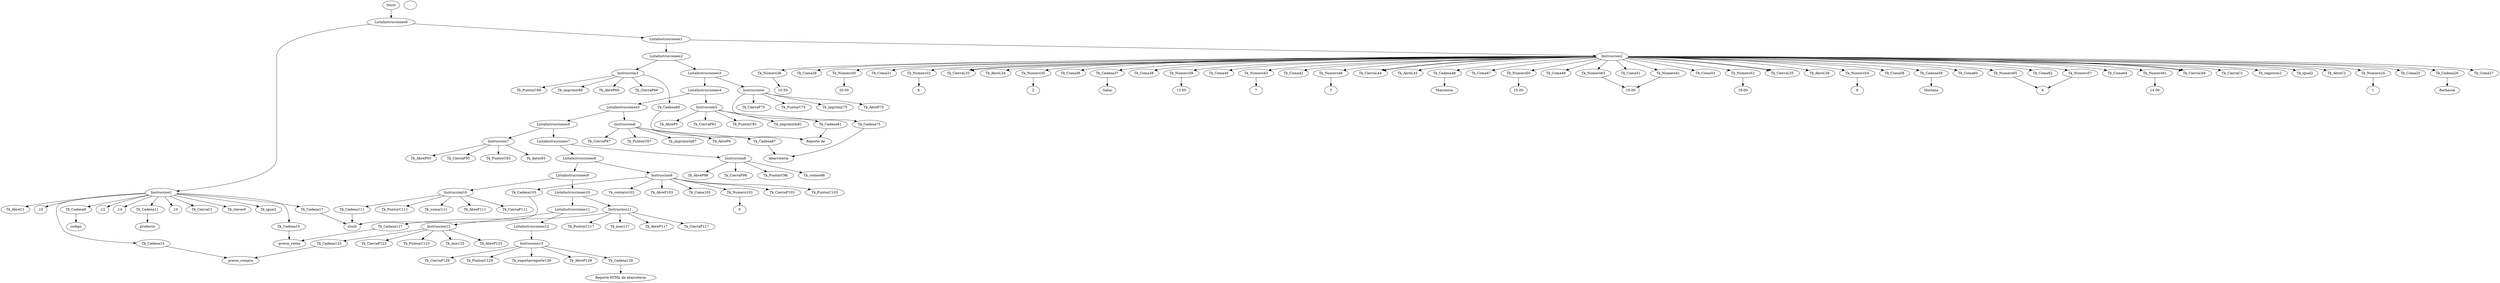 digraph G {Inicio->ListaInstrucciones0->Instruccion1
Instruccion1->Tk_claves6
Instruccion1->Tk_igual1
Instruccion1->Tk_AbreC1
Instruccion1->"Tk_Cadena9"->"codigo""."
Instruccion1->",10"
Instruccion1->"Tk_Cadena11"->"producto""."
Instruccion1->",12"
Instruccion1->"Tk_Cadena13"->"precio_compra""."
Instruccion1->",14"
Instruccion1->"Tk_Cadena15"->"precio_venta""."
Instruccion1->",16"
Instruccion1->"Tk_Cadena17"->"stock""."
Instruccion1->"Tk_CierraC1"
ListaInstrucciones0->ListaInstrucciones1->Instruccion2
Instruccion2->Tk_registros2
Instruccion2->Tk_igual2
Instruccion2->Tk_AbreC2
Instruccion2->"Tk_Numero24"->1".""."
Instruccion2->"Tk_Coma25"
Instruccion2->"Tk_Cadena26"->"Barbacoa"".""."
Instruccion2->"Tk_Coma27"
Instruccion2->"Tk_Numero28"->10.50".""."
Instruccion2->"Tk_Coma29"
Instruccion2->"Tk_Numero30"->20.00".""."
Instruccion2->"Tk_Coma31"
Instruccion2->"Tk_Numero32"->6".""."
Instruccion2->"Tk_CierraL33"
Instruccion2->Tk_CierraL33
Instruccion2->"Tk_AbreL34"
Instruccion2->"Tk_Numero35"->2".""."
Instruccion2->"Tk_Coma36"
Instruccion2->"Tk_Cadena37"->"Salsa"".""."
Instruccion2->"Tk_Coma38"
Instruccion2->"Tk_Numero39"->13.00".""."
Instruccion2->"Tk_Coma40"
Instruccion2->"Tk_Numero41"->16.00".""."
Instruccion2->"Tk_Coma42"
Instruccion2->"Tk_Numero43"->7".""."
Instruccion2->"Tk_CierraL44"
Instruccion2->Tk_CierraL44
Instruccion2->"Tk_AbreL45"
Instruccion2->"Tk_Numero46"->3".""."
Instruccion2->"Tk_Coma47"
Instruccion2->"Tk_Cadena48"->"Mayonesa"".""."
Instruccion2->"Tk_Coma49"
Instruccion2->"Tk_Numero50"->15.00".""."
Instruccion2->"Tk_Coma51"
Instruccion2->"Tk_Numero52"->18.00".""."
Instruccion2->"Tk_Coma53"
Instruccion2->"Tk_Numero54"->8".""."
Instruccion2->"Tk_CierraL55"
Instruccion2->Tk_CierraL55
Instruccion2->"Tk_AbreL56"
Instruccion2->"Tk_Numero57"->4".""."
Instruccion2->"Tk_Coma58"
Instruccion2->"Tk_Cadena59"->"Mostaza"".""."
Instruccion2->"Tk_Coma60"
Instruccion2->"Tk_Numero61"->14.00".""."
Instruccion2->"Tk_Coma62"
Instruccion2->"Tk_Numero63"->16.00".""."
Instruccion2->"Tk_Coma64"
Instruccion2->"Tk_Numero65"->4".""."
Instruccion2->"Tk_CierraL66"
Instruccion2->Tk_CierraL66
Instruccion2->"Tk_CierraC2"
ListaInstrucciones1->ListaInstrucciones2->Instruccion3
Instruccion3->Tk_imprimir69
Instruccion3->Tk_AbreP69
Instruccion3->Tk_Cadena69->"Reporte de "
Instruccion3->Tk_CierraP69
Instruccion3->Tk_PuntoyC69
ListaInstrucciones2->ListaInstrucciones3->Instruccion4
Instruccion4->Tk_imprimir75
Instruccion4->Tk_AbreP75
Instruccion4->Tk_Cadena75->"Abarroteria"
Instruccion4->Tk_CierraP75
Instruccion4->Tk_PuntoyC75
ListaInstrucciones3->ListaInstrucciones4->Instruccion5
Instruccion5->Tk_imprimirln81
Instruccion5->Tk_AbreP5
Instruccion5->Tk_Cadena81->"Reporte de "
Instruccion5->Tk_CierraP81
Instruccion5->Tk_PuntoyC81
ListaInstrucciones4->ListaInstrucciones5->Instruccion6
Instruccion6->Tk_imprimirln87
Instruccion6->Tk_AbreP6
Instruccion6->Tk_Cadena87->"Abarroteria"
Instruccion6->Tk_CierraP87
Instruccion6->Tk_PuntoyC87
ListaInstrucciones5->ListaInstrucciones6->Instruccion7
Instruccion7->Tk_datos93
Instruccion7->Tk_AbreP93
Instruccion7->Tk_CierraP93
Instruccion7->Tk_PuntoyC93
ListaInstrucciones6->ListaInstrucciones7->Instruccion8
Instruccion8->Tk_conteo98
Instruccion8->Tk_AbreP98
Instruccion8->Tk_CierraP98
Instruccion8->Tk_PuntoyC98
ListaInstrucciones7->ListaInstrucciones8->Instruccion9
Instruccion9->Tk_contarsi103
Instruccion9->Tk_AbreP103
Instruccion9->Tk_Cadena103->"stock"
Instruccion9->Tk_Coma103
Instruccion9->Tk_Numero103->0
Instruccion9->Tk_CierraP103
Instruccion9->Tk_PuntoyC103
ListaInstrucciones8->ListaInstrucciones9->Instruccion10
Instruccion10->Tk_sumar111
Instruccion10->Tk_AbreP111
Instruccion10->Tk_Cadena111->"stock"
Instruccion10->Tk_CierraP111
Instruccion10->Tk_PuntoyC111
ListaInstrucciones9->ListaInstrucciones10->Instruccion11
Instruccion11->Tk_max117
Instruccion11->Tk_AbreP117
Instruccion11->Tk_Cadena117->"precio_venta"
Instruccion11->Tk_CierraP117
Instruccion11->Tk_PuntoyC117
ListaInstrucciones10->ListaInstrucciones11->Instruccion12
Instruccion12->Tk_min123
Instruccion12->Tk_AbreP123
Instruccion12->Tk_Cadena123->"precio_compra"
Instruccion12->Tk_CierraP123
Instruccion12->Tk_PuntoyC123
ListaInstrucciones11->ListaInstrucciones12->Instruccion13
Instruccion13->Tk_exportarreporte129
Instruccion13->Tk_AbreP129
Instruccion13->Tk_Cadena129->"Reporte HTML de abarroteria"
Instruccion13->Tk_CierraP129
Instruccion13->Tk_PuntoyC129
}